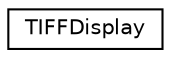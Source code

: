 digraph "Graphical Class Hierarchy"
{
  edge [fontname="Helvetica",fontsize="10",labelfontname="Helvetica",labelfontsize="10"];
  node [fontname="Helvetica",fontsize="10",shape=record];
  rankdir="LR";
  Node1 [label="TIFFDisplay",height=0.2,width=0.4,color="black", fillcolor="white", style="filled",URL="$struct_t_i_f_f_display.html"];
}
